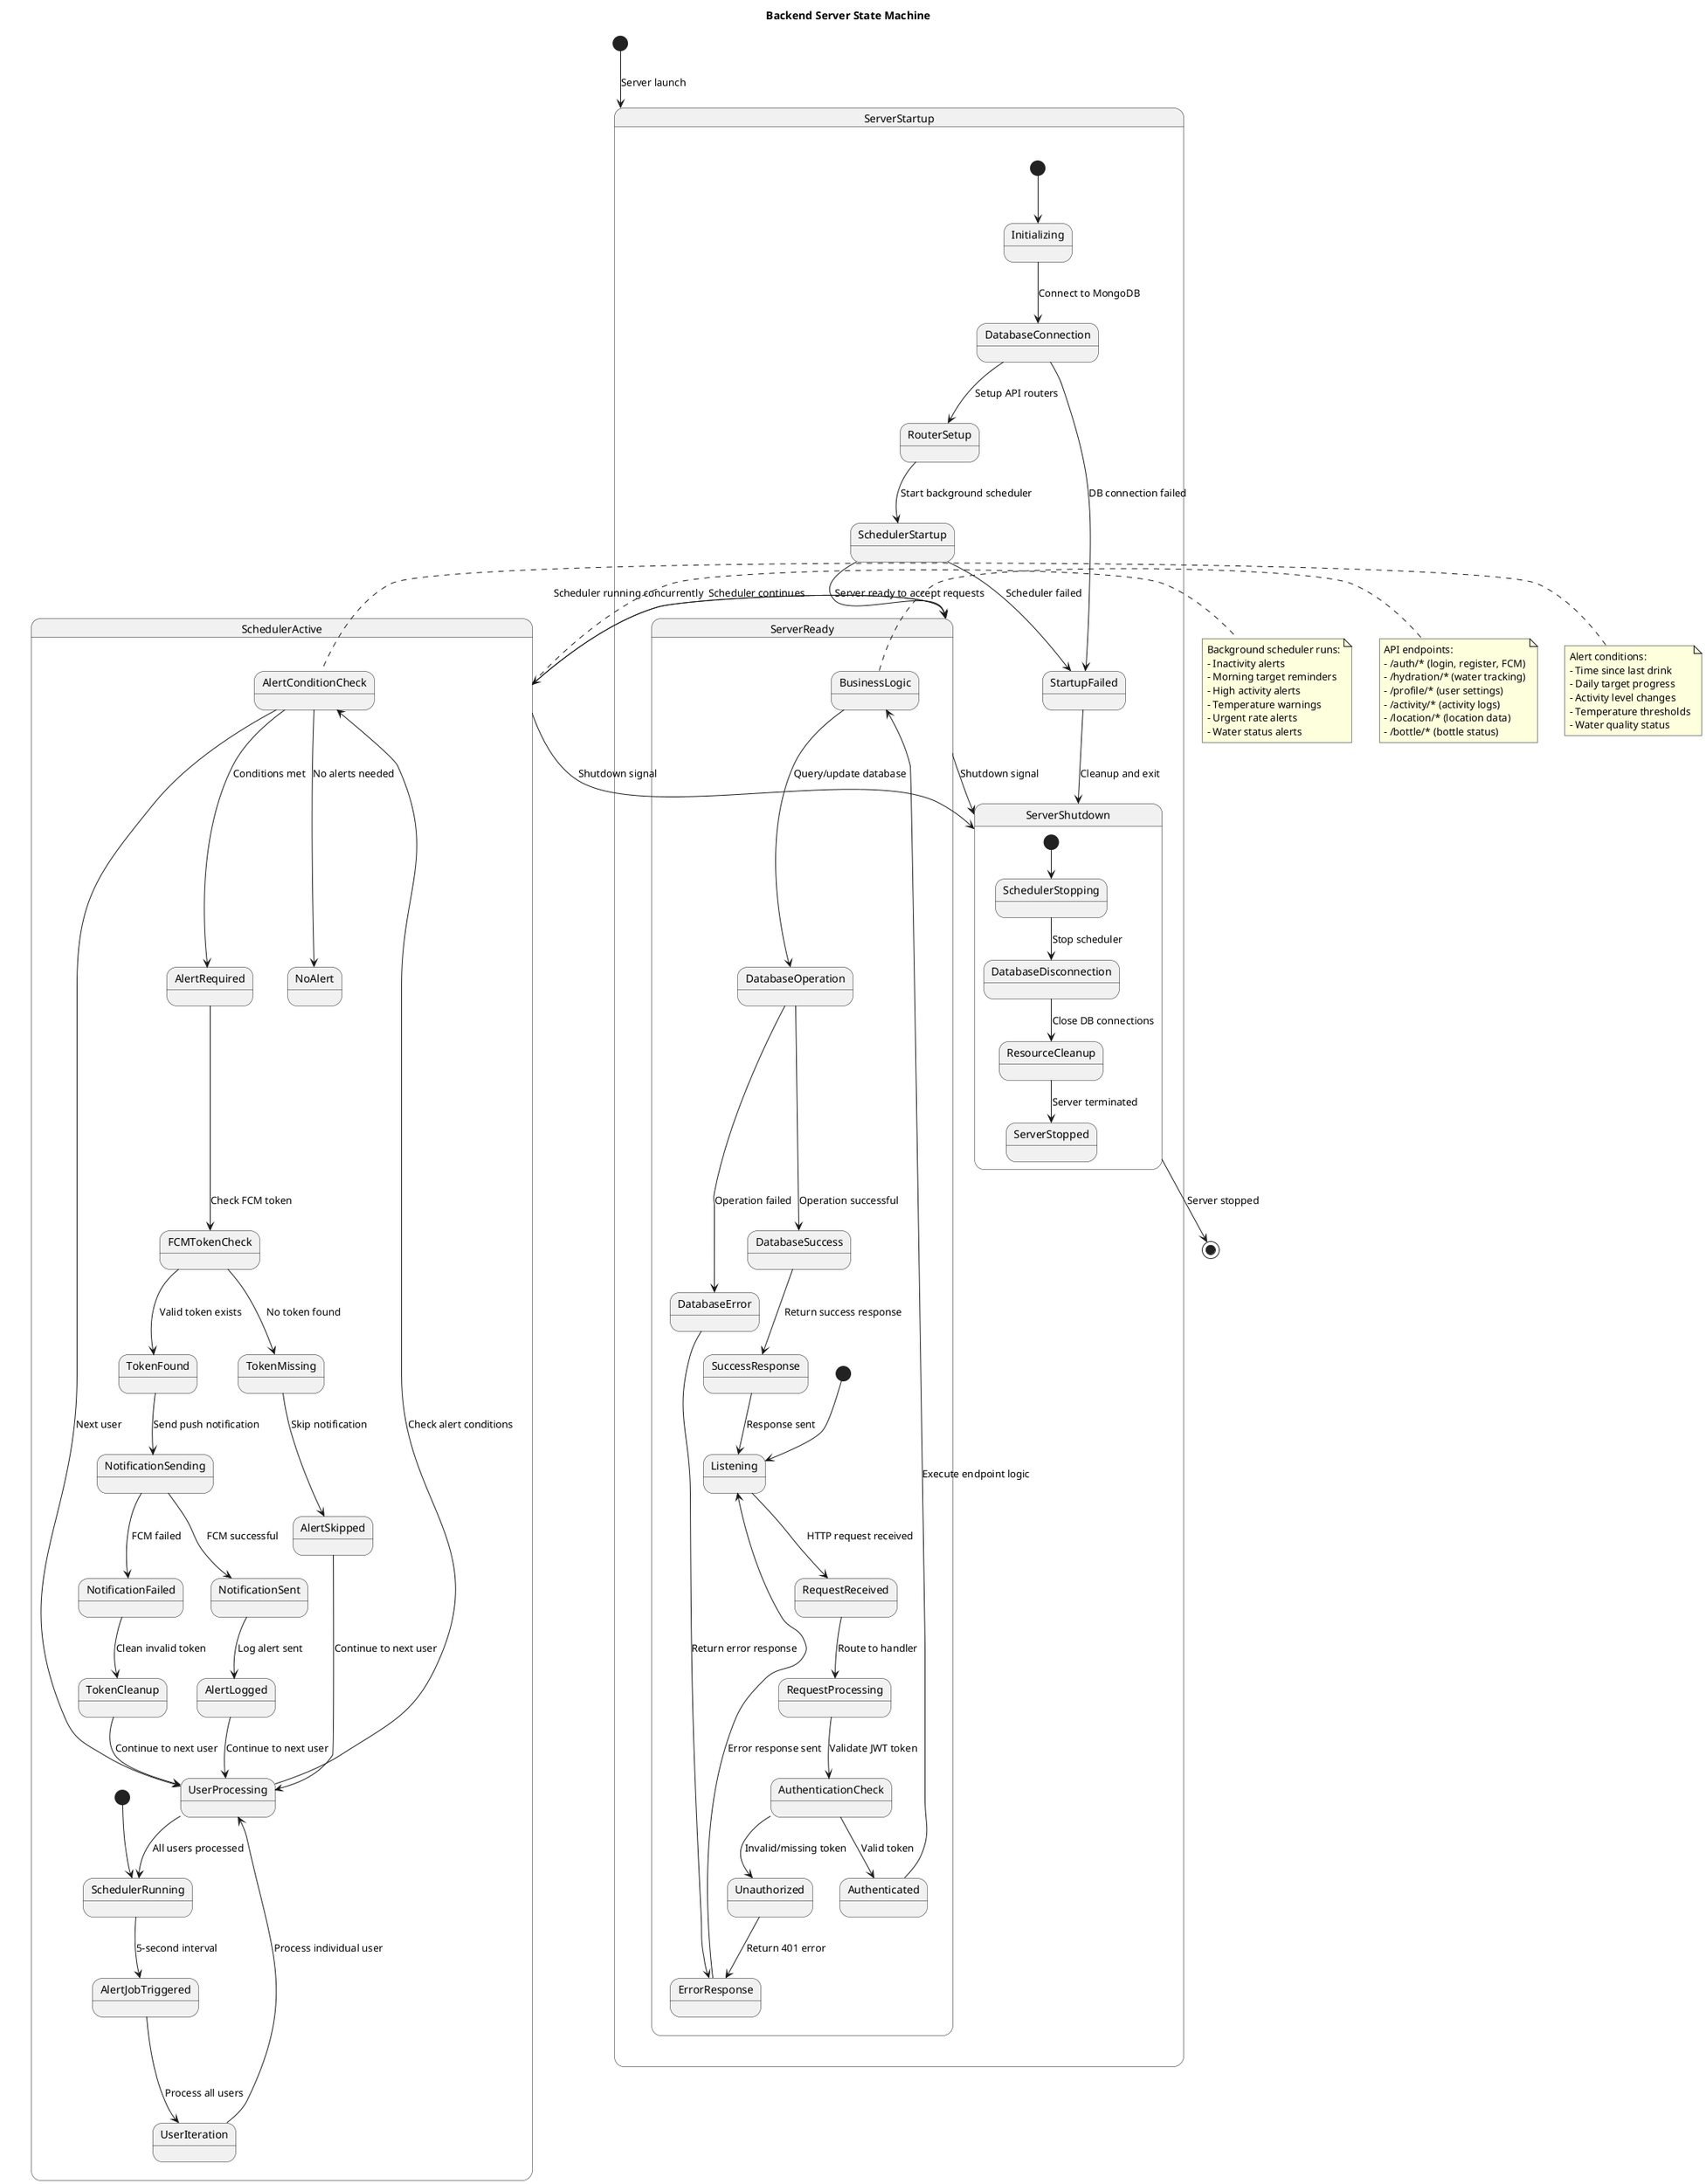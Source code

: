 @startuml Backend Server State Machine

title Backend Server State Machine

[*] --> ServerStartup : Server launch

state ServerStartup {
    [*] --> Initializing
    Initializing --> DatabaseConnection : Connect to MongoDB
    DatabaseConnection --> RouterSetup : Setup API routers
    RouterSetup --> SchedulerStartup : Start background scheduler
    SchedulerStartup --> ServerReady : Server ready to accept requests
    
    DatabaseConnection --> StartupFailed : DB connection failed
    SchedulerStartup --> StartupFailed : Scheduler failed
    StartupFailed --> ServerShutdown : Cleanup and exit
}

state ServerReady {
    [*] --> Listening
    Listening --> RequestReceived : HTTP request received
    RequestReceived --> RequestProcessing : Route to handler
    
    RequestProcessing --> AuthenticationCheck : Validate JWT token
    AuthenticationCheck --> Authenticated : Valid token
    AuthenticationCheck --> Unauthorized : Invalid/missing token
    
    Authenticated --> BusinessLogic : Execute endpoint logic
    Unauthorized --> ErrorResponse : Return 401 error
    
    BusinessLogic --> DatabaseOperation : Query/update database
    DatabaseOperation --> DatabaseSuccess : Operation successful
    DatabaseOperation --> DatabaseError : Operation failed
    
    DatabaseSuccess --> SuccessResponse : Return success response
    DatabaseError --> ErrorResponse : Return error response
    
    SuccessResponse --> Listening : Response sent
    ErrorResponse --> Listening : Error response sent
}

state SchedulerActive {
    [*] --> SchedulerRunning
    SchedulerRunning --> AlertJobTriggered : 5-second interval
    AlertJobTriggered --> UserIteration : Process all users
    
    UserIteration --> UserProcessing : Process individual user
    UserProcessing --> AlertConditionCheck : Check alert conditions
    
    AlertConditionCheck --> AlertRequired : Conditions met
    AlertConditionCheck --> NoAlert : No alerts needed
    AlertConditionCheck --> UserProcessing : Next user
    
    AlertRequired --> FCMTokenCheck : Check FCM token
    FCMTokenCheck --> TokenFound : Valid token exists
    FCMTokenCheck --> TokenMissing : No token found
    
    TokenFound --> NotificationSending : Send push notification
    TokenMissing --> AlertSkipped : Skip notification
    
    NotificationSending --> NotificationSent : FCM successful
    NotificationSending --> NotificationFailed : FCM failed
    
    NotificationSent --> AlertLogged : Log alert sent
    NotificationFailed --> TokenCleanup : Clean invalid token
    AlertSkipped --> UserProcessing : Continue to next user
    AlertLogged --> UserProcessing : Continue to next user
    TokenCleanup --> UserProcessing : Continue to next user
    
    UserProcessing --> SchedulerRunning : All users processed
}

ServerReady --> SchedulerActive : Scheduler running concurrently
SchedulerActive --> ServerReady : Scheduler continues

state ServerShutdown {
    [*] --> SchedulerStopping
    SchedulerStopping --> DatabaseDisconnection : Stop scheduler
    DatabaseDisconnection --> ResourceCleanup : Close DB connections
    ResourceCleanup --> ServerStopped : Server terminated
}

ServerReady --> ServerShutdown : Shutdown signal
SchedulerActive --> ServerShutdown : Shutdown signal
ServerShutdown --> [*] : Server stopped

note right of SchedulerActive
  Background scheduler runs:
  - Inactivity alerts
  - Morning target reminders
  - High activity alerts
  - Temperature warnings
  - Urgent rate alerts
  - Water status alerts
end note

note right of BusinessLogic
  API endpoints:
  - /auth/* (login, register, FCM)
  - /hydration/* (water tracking)
  - /profile/* (user settings)
  - /activity/* (activity logs)
  - /location/* (location data)
  - /bottle/* (bottle status)
end note

note left of AlertConditionCheck
  Alert conditions:
  - Time since last drink
  - Daily target progress
  - Activity level changes
  - Temperature thresholds
  - Water quality status
end note

@enduml 